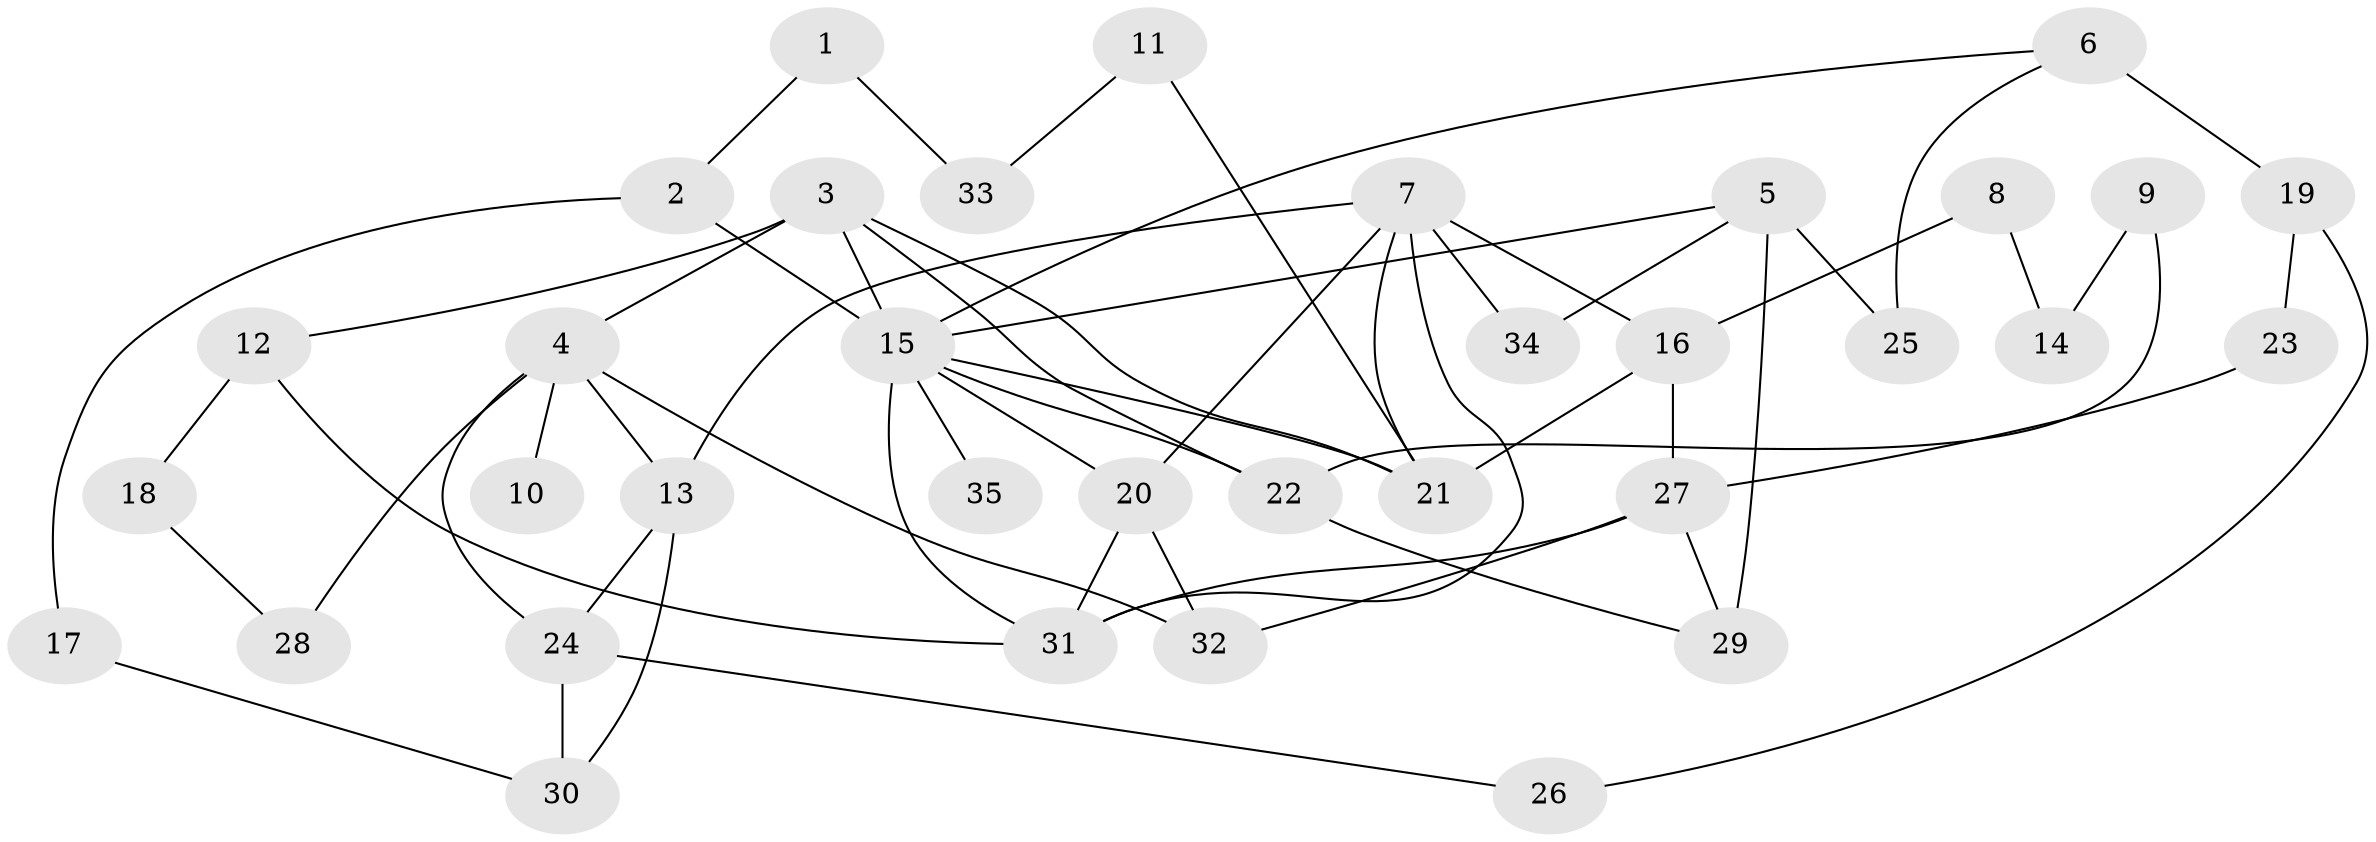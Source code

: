 // original degree distribution, {2: 0.32857142857142857, 4: 0.11428571428571428, 9: 0.014285714285714285, 1: 0.2, 5: 0.08571428571428572, 3: 0.22857142857142856, 7: 0.014285714285714285, 6: 0.014285714285714285}
// Generated by graph-tools (version 1.1) at 2025/01/03/09/25 03:01:04]
// undirected, 35 vertices, 57 edges
graph export_dot {
graph [start="1"]
  node [color=gray90,style=filled];
  1;
  2;
  3;
  4;
  5;
  6;
  7;
  8;
  9;
  10;
  11;
  12;
  13;
  14;
  15;
  16;
  17;
  18;
  19;
  20;
  21;
  22;
  23;
  24;
  25;
  26;
  27;
  28;
  29;
  30;
  31;
  32;
  33;
  34;
  35;
  1 -- 2 [weight=1.0];
  1 -- 33 [weight=1.0];
  2 -- 15 [weight=1.0];
  2 -- 17 [weight=1.0];
  3 -- 4 [weight=1.0];
  3 -- 12 [weight=1.0];
  3 -- 15 [weight=1.0];
  3 -- 21 [weight=1.0];
  3 -- 22 [weight=1.0];
  4 -- 10 [weight=1.0];
  4 -- 13 [weight=1.0];
  4 -- 24 [weight=1.0];
  4 -- 28 [weight=1.0];
  4 -- 32 [weight=1.0];
  5 -- 15 [weight=1.0];
  5 -- 25 [weight=1.0];
  5 -- 29 [weight=2.0];
  5 -- 34 [weight=1.0];
  6 -- 15 [weight=1.0];
  6 -- 19 [weight=2.0];
  6 -- 25 [weight=1.0];
  7 -- 13 [weight=1.0];
  7 -- 16 [weight=1.0];
  7 -- 20 [weight=1.0];
  7 -- 21 [weight=1.0];
  7 -- 31 [weight=1.0];
  7 -- 34 [weight=2.0];
  8 -- 14 [weight=1.0];
  8 -- 16 [weight=2.0];
  9 -- 14 [weight=1.0];
  9 -- 22 [weight=1.0];
  11 -- 21 [weight=1.0];
  11 -- 33 [weight=1.0];
  12 -- 18 [weight=1.0];
  12 -- 31 [weight=1.0];
  13 -- 24 [weight=1.0];
  13 -- 30 [weight=1.0];
  15 -- 20 [weight=1.0];
  15 -- 21 [weight=1.0];
  15 -- 22 [weight=1.0];
  15 -- 31 [weight=1.0];
  15 -- 35 [weight=1.0];
  16 -- 21 [weight=1.0];
  16 -- 27 [weight=1.0];
  17 -- 30 [weight=1.0];
  18 -- 28 [weight=1.0];
  19 -- 23 [weight=1.0];
  19 -- 26 [weight=1.0];
  20 -- 31 [weight=1.0];
  20 -- 32 [weight=1.0];
  22 -- 29 [weight=1.0];
  23 -- 27 [weight=1.0];
  24 -- 26 [weight=1.0];
  24 -- 30 [weight=1.0];
  27 -- 29 [weight=1.0];
  27 -- 31 [weight=1.0];
  27 -- 32 [weight=1.0];
}
